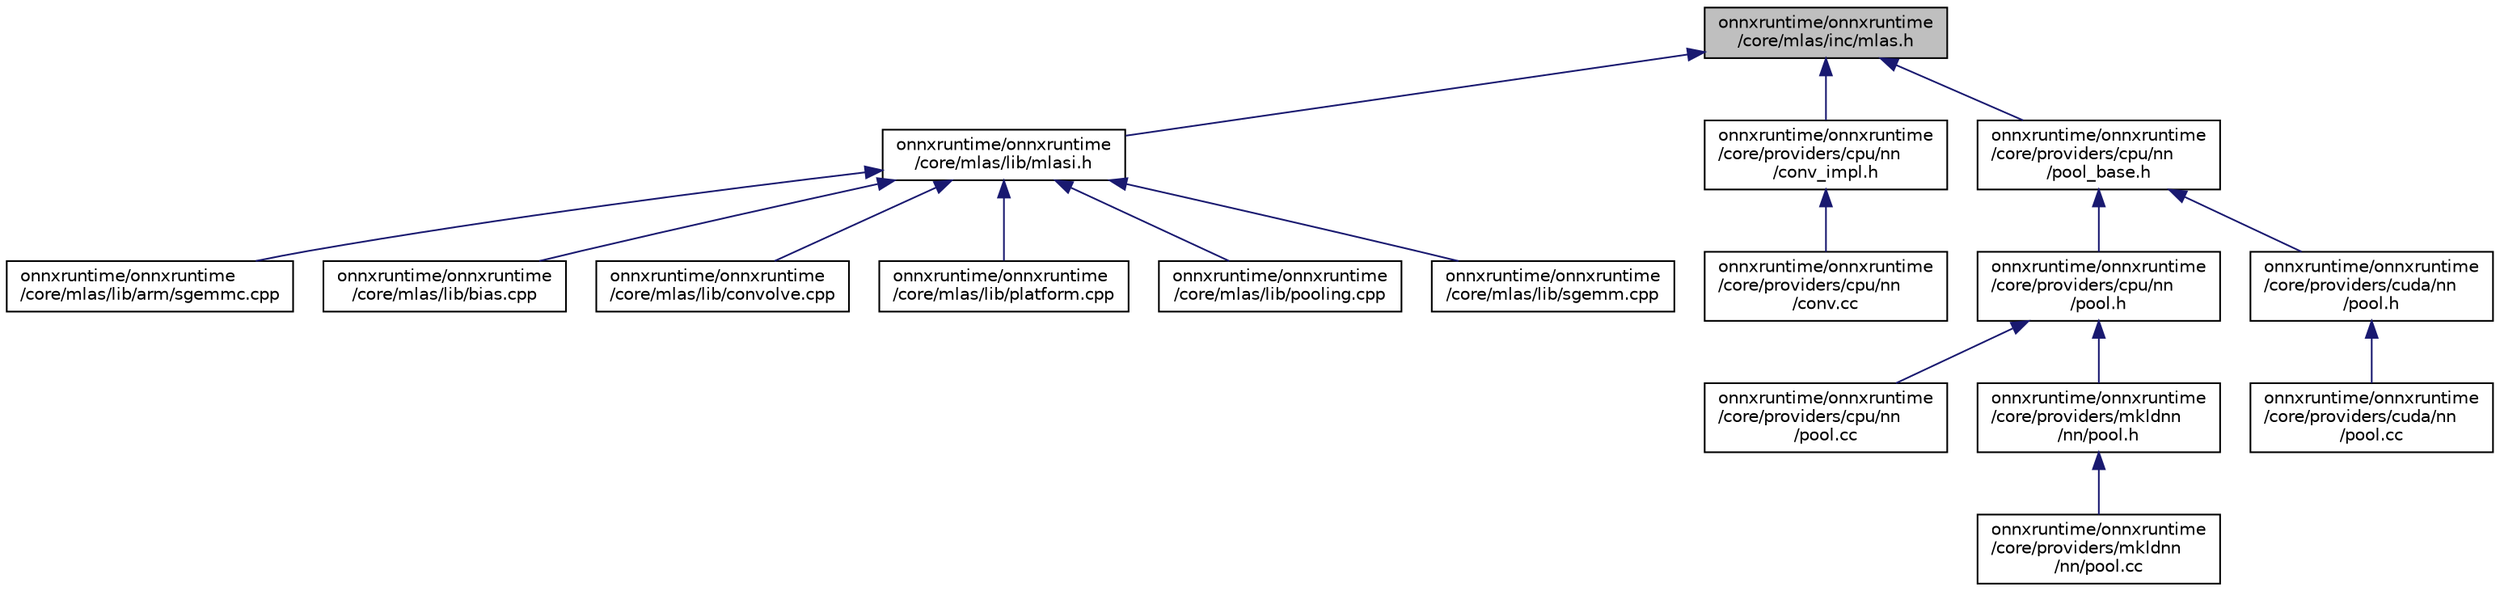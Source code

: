 digraph "onnxruntime/onnxruntime/core/mlas/inc/mlas.h"
{
  edge [fontname="Helvetica",fontsize="10",labelfontname="Helvetica",labelfontsize="10"];
  node [fontname="Helvetica",fontsize="10",shape=record];
  Node3 [label="onnxruntime/onnxruntime\l/core/mlas/inc/mlas.h",height=0.2,width=0.4,color="black", fillcolor="grey75", style="filled", fontcolor="black"];
  Node3 -> Node4 [dir="back",color="midnightblue",fontsize="10",style="solid"];
  Node4 [label="onnxruntime/onnxruntime\l/core/mlas/lib/mlasi.h",height=0.2,width=0.4,color="black", fillcolor="white", style="filled",URL="$mlasi_8h.html"];
  Node4 -> Node5 [dir="back",color="midnightblue",fontsize="10",style="solid"];
  Node5 [label="onnxruntime/onnxruntime\l/core/mlas/lib/arm/sgemmc.cpp",height=0.2,width=0.4,color="black", fillcolor="white", style="filled",URL="$sgemmc_8cpp.html"];
  Node4 -> Node6 [dir="back",color="midnightblue",fontsize="10",style="solid"];
  Node6 [label="onnxruntime/onnxruntime\l/core/mlas/lib/bias.cpp",height=0.2,width=0.4,color="black", fillcolor="white", style="filled",URL="$bias_8cpp.html"];
  Node4 -> Node7 [dir="back",color="midnightblue",fontsize="10",style="solid"];
  Node7 [label="onnxruntime/onnxruntime\l/core/mlas/lib/convolve.cpp",height=0.2,width=0.4,color="black", fillcolor="white", style="filled",URL="$convolve_8cpp.html"];
  Node4 -> Node8 [dir="back",color="midnightblue",fontsize="10",style="solid"];
  Node8 [label="onnxruntime/onnxruntime\l/core/mlas/lib/platform.cpp",height=0.2,width=0.4,color="black", fillcolor="white", style="filled",URL="$platform_8cpp.html"];
  Node4 -> Node9 [dir="back",color="midnightblue",fontsize="10",style="solid"];
  Node9 [label="onnxruntime/onnxruntime\l/core/mlas/lib/pooling.cpp",height=0.2,width=0.4,color="black", fillcolor="white", style="filled",URL="$pooling_8cpp.html"];
  Node4 -> Node10 [dir="back",color="midnightblue",fontsize="10",style="solid"];
  Node10 [label="onnxruntime/onnxruntime\l/core/mlas/lib/sgemm.cpp",height=0.2,width=0.4,color="black", fillcolor="white", style="filled",URL="$sgemm_8cpp.html"];
  Node3 -> Node11 [dir="back",color="midnightblue",fontsize="10",style="solid"];
  Node11 [label="onnxruntime/onnxruntime\l/core/providers/cpu/nn\l/conv_impl.h",height=0.2,width=0.4,color="black", fillcolor="white", style="filled",URL="$conv__impl_8h.html"];
  Node11 -> Node12 [dir="back",color="midnightblue",fontsize="10",style="solid"];
  Node12 [label="onnxruntime/onnxruntime\l/core/providers/cpu/nn\l/conv.cc",height=0.2,width=0.4,color="black", fillcolor="white", style="filled",URL="$cpu_2nn_2conv_8cc.html"];
  Node3 -> Node13 [dir="back",color="midnightblue",fontsize="10",style="solid"];
  Node13 [label="onnxruntime/onnxruntime\l/core/providers/cpu/nn\l/pool_base.h",height=0.2,width=0.4,color="black", fillcolor="white", style="filled",URL="$pool__base_8h.html"];
  Node13 -> Node14 [dir="back",color="midnightblue",fontsize="10",style="solid"];
  Node14 [label="onnxruntime/onnxruntime\l/core/providers/cpu/nn\l/pool.h",height=0.2,width=0.4,color="black", fillcolor="white", style="filled",URL="$cpu_2nn_2pool_8h.html"];
  Node14 -> Node15 [dir="back",color="midnightblue",fontsize="10",style="solid"];
  Node15 [label="onnxruntime/onnxruntime\l/core/providers/cpu/nn\l/pool.cc",height=0.2,width=0.4,color="black", fillcolor="white", style="filled",URL="$cpu_2nn_2pool_8cc.html"];
  Node14 -> Node16 [dir="back",color="midnightblue",fontsize="10",style="solid"];
  Node16 [label="onnxruntime/onnxruntime\l/core/providers/mkldnn\l/nn/pool.h",height=0.2,width=0.4,color="black", fillcolor="white", style="filled",URL="$mkldnn_2nn_2pool_8h.html"];
  Node16 -> Node17 [dir="back",color="midnightblue",fontsize="10",style="solid"];
  Node17 [label="onnxruntime/onnxruntime\l/core/providers/mkldnn\l/nn/pool.cc",height=0.2,width=0.4,color="black", fillcolor="white", style="filled",URL="$mkldnn_2nn_2pool_8cc.html"];
  Node13 -> Node18 [dir="back",color="midnightblue",fontsize="10",style="solid"];
  Node18 [label="onnxruntime/onnxruntime\l/core/providers/cuda/nn\l/pool.h",height=0.2,width=0.4,color="black", fillcolor="white", style="filled",URL="$cuda_2nn_2pool_8h.html"];
  Node18 -> Node19 [dir="back",color="midnightblue",fontsize="10",style="solid"];
  Node19 [label="onnxruntime/onnxruntime\l/core/providers/cuda/nn\l/pool.cc",height=0.2,width=0.4,color="black", fillcolor="white", style="filled",URL="$cuda_2nn_2pool_8cc.html"];
}
